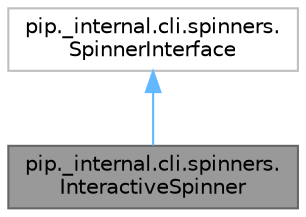 digraph "pip._internal.cli.spinners.InteractiveSpinner"
{
 // LATEX_PDF_SIZE
  bgcolor="transparent";
  edge [fontname=Helvetica,fontsize=10,labelfontname=Helvetica,labelfontsize=10];
  node [fontname=Helvetica,fontsize=10,shape=box,height=0.2,width=0.4];
  Node1 [id="Node000001",label="pip._internal.cli.spinners.\lInteractiveSpinner",height=0.2,width=0.4,color="gray40", fillcolor="grey60", style="filled", fontcolor="black",tooltip=" "];
  Node2 -> Node1 [id="edge1_Node000001_Node000002",dir="back",color="steelblue1",style="solid",tooltip=" "];
  Node2 [id="Node000002",label="pip._internal.cli.spinners.\lSpinnerInterface",height=0.2,width=0.4,color="grey75", fillcolor="white", style="filled",URL="$db/d3d/classpip_1_1__internal_1_1cli_1_1spinners_1_1SpinnerInterface.html",tooltip=" "];
}
